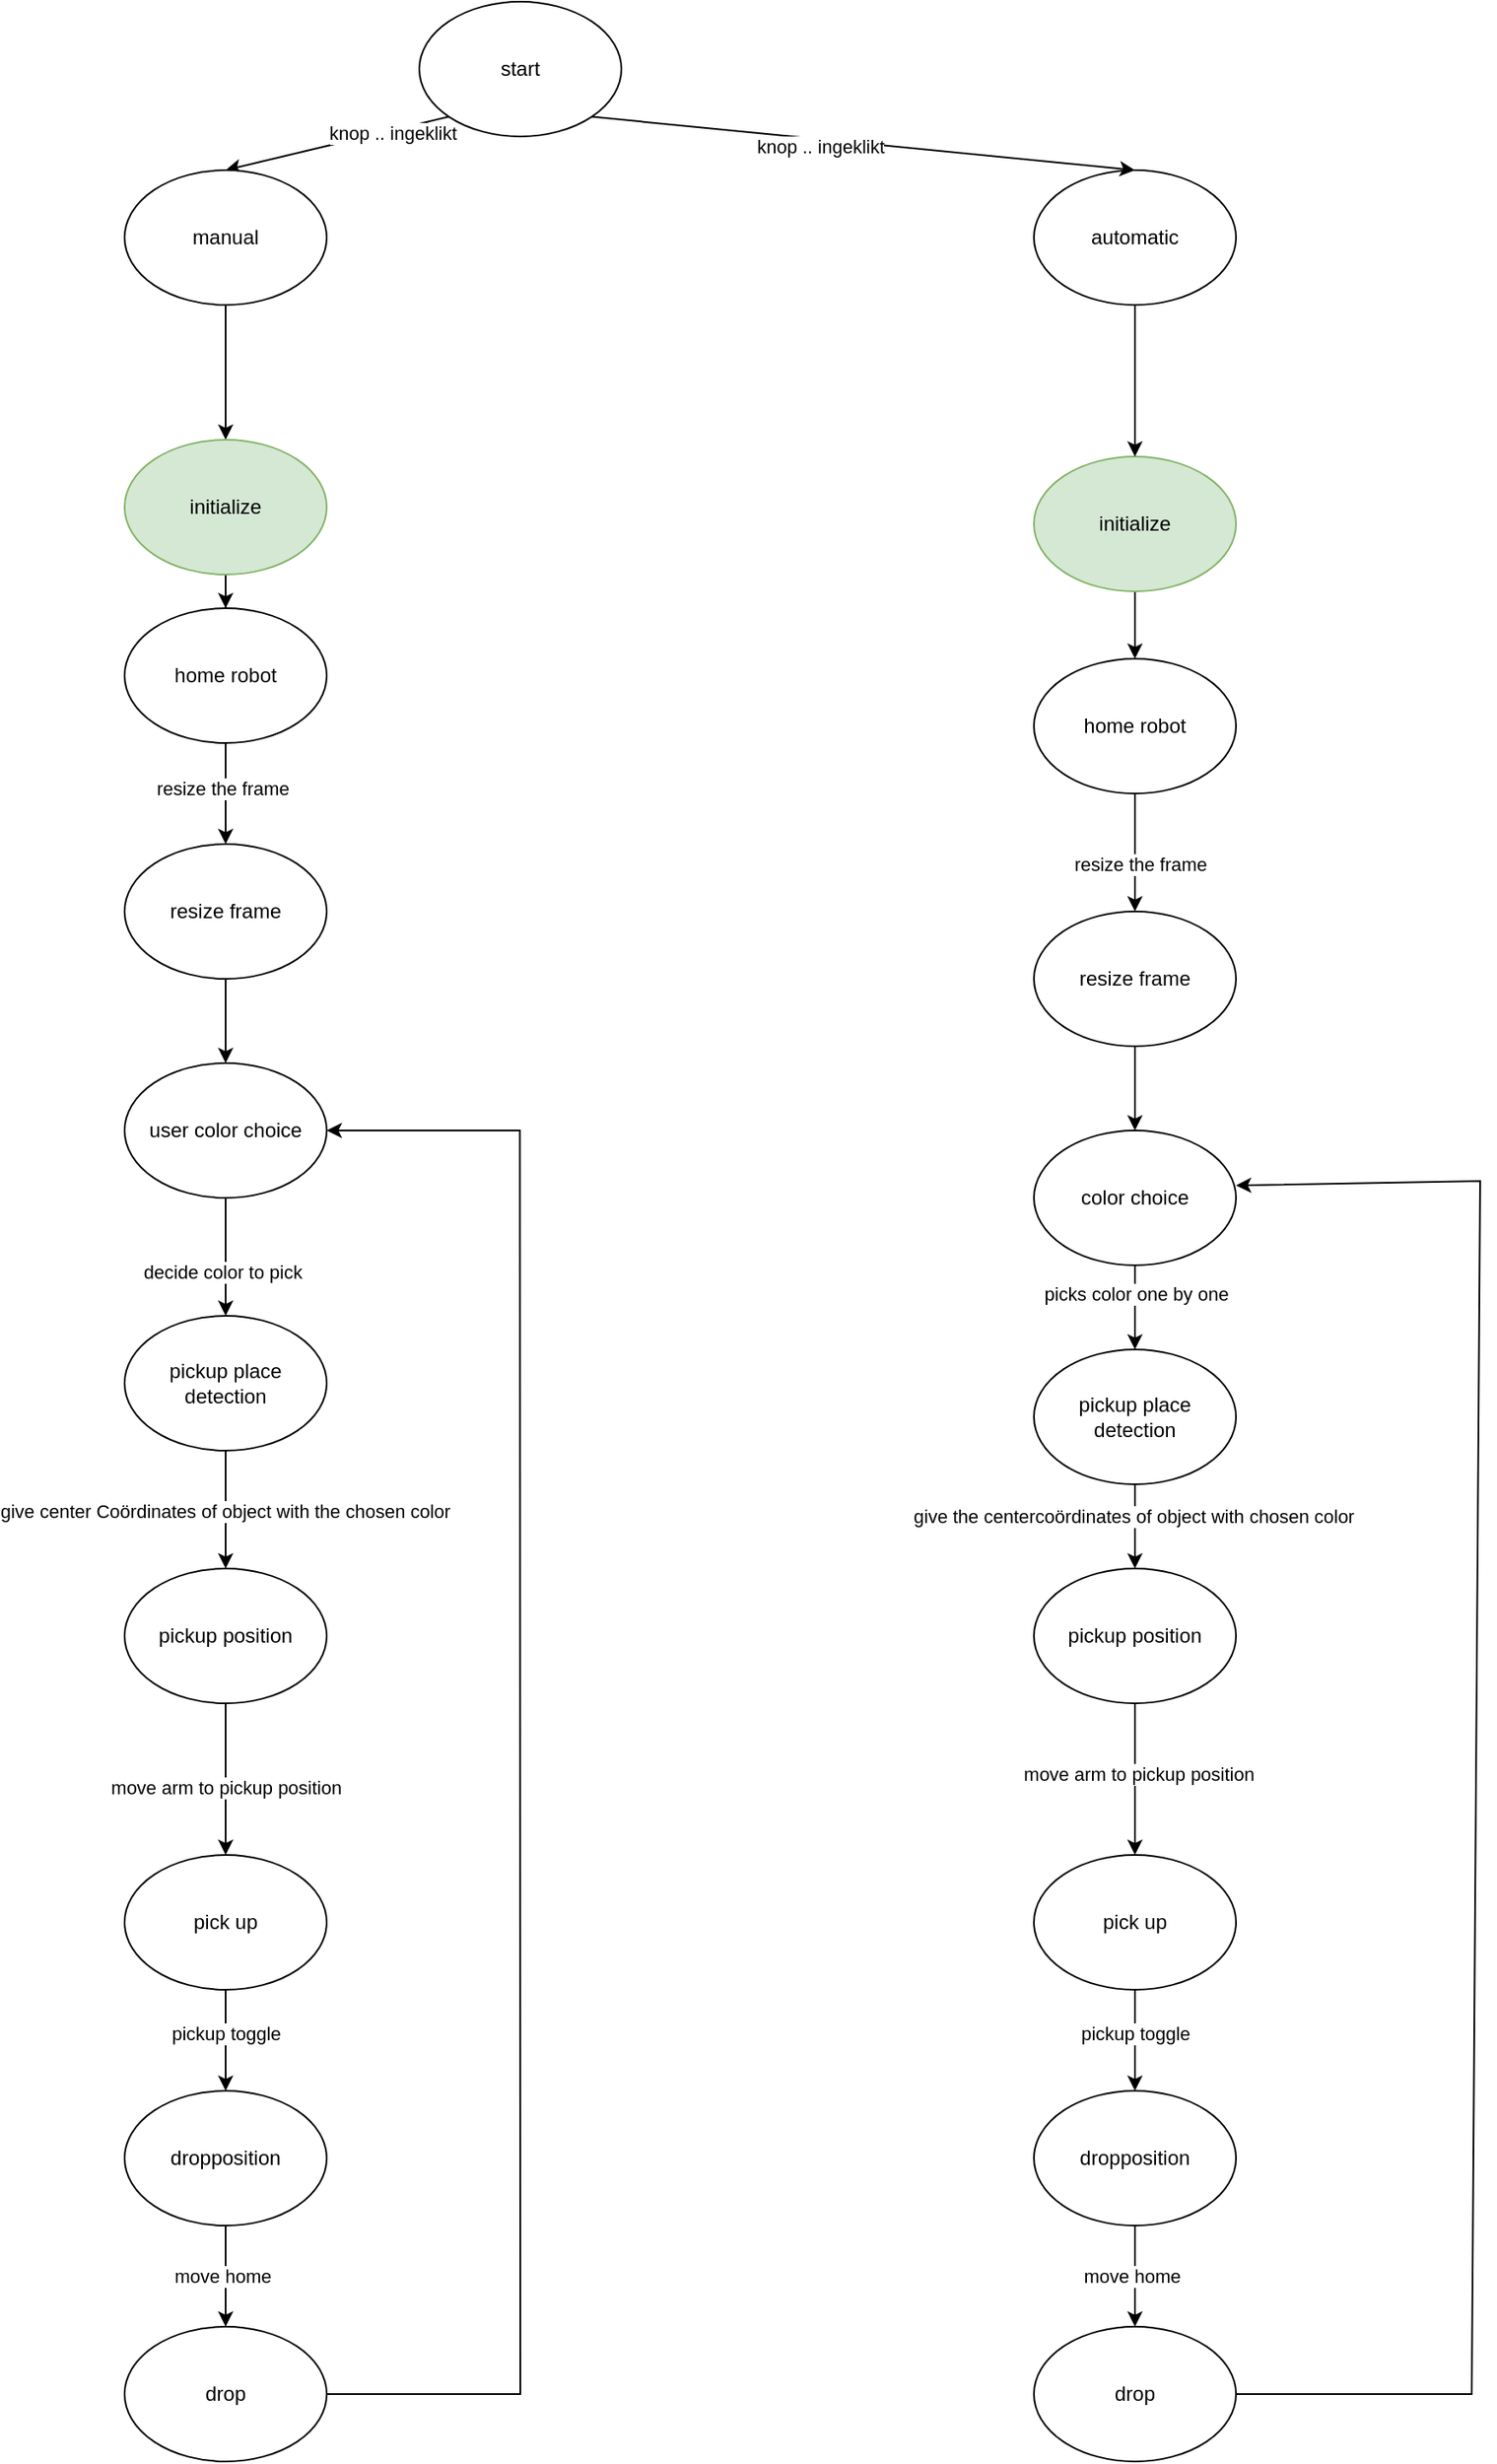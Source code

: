 <mxfile version="22.0.3" type="device">
  <diagram id="QGZ9qkBQXiq8oFRHzcYZ" name="Page-1">
    <mxGraphModel dx="1206" dy="1909" grid="1" gridSize="10" guides="1" tooltips="1" connect="1" arrows="1" fold="1" page="1" pageScale="1" pageWidth="850" pageHeight="1100" math="0" shadow="0">
      <root>
        <mxCell id="0" />
        <mxCell id="1" parent="0" />
        <mxCell id="dqPGrN33h6YWLL4-NXQ6-1" value="pickup position" style="ellipse;whiteSpace=wrap;html=1;" parent="1" vertex="1">
          <mxGeometry x="730" y="810" width="120" height="80" as="geometry" />
        </mxCell>
        <mxCell id="dqPGrN33h6YWLL4-NXQ6-2" value="" style="endArrow=classic;html=1;rounded=0;exitX=0.5;exitY=1;exitDx=0;exitDy=0;entryX=0.5;entryY=0;entryDx=0;entryDy=0;" parent="1" source="dqPGrN33h6YWLL4-NXQ6-1" target="dqPGrN33h6YWLL4-NXQ6-3" edge="1">
          <mxGeometry width="50" height="50" relative="1" as="geometry">
            <mxPoint x="805" y="880" as="sourcePoint" />
            <mxPoint x="745" y="830" as="targetPoint" />
          </mxGeometry>
        </mxCell>
        <mxCell id="dqPGrN33h6YWLL4-NXQ6-10" value="move arm to pickup position" style="edgeLabel;html=1;align=center;verticalAlign=middle;resizable=0;points=[];" parent="dqPGrN33h6YWLL4-NXQ6-2" vertex="1" connectable="0">
          <mxGeometry x="-0.07" y="2" relative="1" as="geometry">
            <mxPoint as="offset" />
          </mxGeometry>
        </mxCell>
        <mxCell id="dqPGrN33h6YWLL4-NXQ6-3" value="pick up" style="ellipse;whiteSpace=wrap;html=1;" parent="1" vertex="1">
          <mxGeometry x="730" y="980" width="120" height="80" as="geometry" />
        </mxCell>
        <mxCell id="dqPGrN33h6YWLL4-NXQ6-5" value="dropposition" style="ellipse;whiteSpace=wrap;html=1;" parent="1" vertex="1">
          <mxGeometry x="730" y="1120" width="120" height="80" as="geometry" />
        </mxCell>
        <mxCell id="dqPGrN33h6YWLL4-NXQ6-6" value="drop" style="ellipse;whiteSpace=wrap;html=1;" parent="1" vertex="1">
          <mxGeometry x="730" y="1260" width="120" height="80" as="geometry" />
        </mxCell>
        <mxCell id="jYfBmYPGDB_5rIrDpXSR-55" value="" style="edgeStyle=orthogonalEdgeStyle;rounded=0;orthogonalLoop=1;jettySize=auto;html=1;" edge="1" parent="1" source="dqPGrN33h6YWLL4-NXQ6-7" target="jYfBmYPGDB_5rIrDpXSR-54">
          <mxGeometry relative="1" as="geometry" />
        </mxCell>
        <mxCell id="dqPGrN33h6YWLL4-NXQ6-7" value="initialize" style="ellipse;whiteSpace=wrap;html=1;fillColor=#d5e8d4;strokeColor=#82b366;" parent="1" vertex="1">
          <mxGeometry x="730" y="150" width="120" height="80" as="geometry" />
        </mxCell>
        <mxCell id="dqPGrN33h6YWLL4-NXQ6-11" value="" style="endArrow=classic;html=1;rounded=0;exitX=0.5;exitY=1;exitDx=0;exitDy=0;" parent="1" source="dqPGrN33h6YWLL4-NXQ6-3" target="dqPGrN33h6YWLL4-NXQ6-5" edge="1">
          <mxGeometry width="50" height="50" relative="1" as="geometry">
            <mxPoint x="655" y="1140" as="sourcePoint" />
            <mxPoint x="705" y="1090" as="targetPoint" />
          </mxGeometry>
        </mxCell>
        <mxCell id="dqPGrN33h6YWLL4-NXQ6-12" value="pickup toggle" style="edgeLabel;html=1;align=center;verticalAlign=middle;resizable=0;points=[];" parent="dqPGrN33h6YWLL4-NXQ6-11" vertex="1" connectable="0">
          <mxGeometry x="-0.144" relative="1" as="geometry">
            <mxPoint as="offset" />
          </mxGeometry>
        </mxCell>
        <mxCell id="dqPGrN33h6YWLL4-NXQ6-13" value="" style="endArrow=classic;html=1;rounded=0;entryX=0.5;entryY=0;entryDx=0;entryDy=0;exitX=0.5;exitY=1;exitDx=0;exitDy=0;" parent="1" source="dqPGrN33h6YWLL4-NXQ6-5" target="dqPGrN33h6YWLL4-NXQ6-6" edge="1">
          <mxGeometry width="50" height="50" relative="1" as="geometry">
            <mxPoint x="790" y="1210" as="sourcePoint" />
            <mxPoint x="695" y="1230" as="targetPoint" />
          </mxGeometry>
        </mxCell>
        <mxCell id="dqPGrN33h6YWLL4-NXQ6-14" value="move home" style="edgeLabel;html=1;align=center;verticalAlign=middle;resizable=0;points=[];" parent="dqPGrN33h6YWLL4-NXQ6-13" vertex="1" connectable="0">
          <mxGeometry x="-0.024" y="-2" relative="1" as="geometry">
            <mxPoint as="offset" />
          </mxGeometry>
        </mxCell>
        <mxCell id="dqPGrN33h6YWLL4-NXQ6-15" value="" style="endArrow=classic;html=1;rounded=0;exitX=1;exitY=0.5;exitDx=0;exitDy=0;entryX=1;entryY=0.408;entryDx=0;entryDy=0;entryPerimeter=0;" parent="1" source="dqPGrN33h6YWLL4-NXQ6-6" target="jYfBmYPGDB_5rIrDpXSR-48" edge="1">
          <mxGeometry width="50" height="50" relative="1" as="geometry">
            <mxPoint x="945" y="810" as="sourcePoint" />
            <mxPoint x="995" y="760" as="targetPoint" />
            <Array as="points">
              <mxPoint x="990" y="1300" />
              <mxPoint x="995" y="580" />
            </Array>
          </mxGeometry>
        </mxCell>
        <mxCell id="jYfBmYPGDB_5rIrDpXSR-2" value="start" style="ellipse;whiteSpace=wrap;html=1;" vertex="1" parent="1">
          <mxGeometry x="365" y="-120" width="120" height="80" as="geometry" />
        </mxCell>
        <mxCell id="jYfBmYPGDB_5rIrDpXSR-3" value="" style="endArrow=classic;html=1;rounded=0;exitX=0;exitY=1;exitDx=0;exitDy=0;entryX=0.5;entryY=0;entryDx=0;entryDy=0;" edge="1" parent="1" source="jYfBmYPGDB_5rIrDpXSR-2" target="jYfBmYPGDB_5rIrDpXSR-4">
          <mxGeometry width="50" height="50" relative="1" as="geometry">
            <mxPoint x="240" y="40" as="sourcePoint" />
            <mxPoint x="280" y="-30" as="targetPoint" />
          </mxGeometry>
        </mxCell>
        <mxCell id="jYfBmYPGDB_5rIrDpXSR-8" value="knop .. ingeklikt" style="edgeLabel;html=1;align=center;verticalAlign=middle;resizable=0;points=[];" vertex="1" connectable="0" parent="jYfBmYPGDB_5rIrDpXSR-3">
          <mxGeometry x="-0.484" y="1" relative="1" as="geometry">
            <mxPoint as="offset" />
          </mxGeometry>
        </mxCell>
        <mxCell id="jYfBmYPGDB_5rIrDpXSR-24" value="" style="edgeStyle=orthogonalEdgeStyle;rounded=0;orthogonalLoop=1;jettySize=auto;html=1;" edge="1" parent="1" source="jYfBmYPGDB_5rIrDpXSR-4" target="jYfBmYPGDB_5rIrDpXSR-15">
          <mxGeometry relative="1" as="geometry" />
        </mxCell>
        <mxCell id="jYfBmYPGDB_5rIrDpXSR-4" value="manual" style="ellipse;whiteSpace=wrap;html=1;" vertex="1" parent="1">
          <mxGeometry x="190" y="-20" width="120" height="80" as="geometry" />
        </mxCell>
        <mxCell id="jYfBmYPGDB_5rIrDpXSR-25" value="" style="edgeStyle=orthogonalEdgeStyle;rounded=0;orthogonalLoop=1;jettySize=auto;html=1;" edge="1" parent="1" source="jYfBmYPGDB_5rIrDpXSR-5" target="dqPGrN33h6YWLL4-NXQ6-7">
          <mxGeometry relative="1" as="geometry" />
        </mxCell>
        <mxCell id="jYfBmYPGDB_5rIrDpXSR-5" value="automatic" style="ellipse;whiteSpace=wrap;html=1;" vertex="1" parent="1">
          <mxGeometry x="730" y="-20" width="120" height="80" as="geometry" />
        </mxCell>
        <mxCell id="jYfBmYPGDB_5rIrDpXSR-6" value="" style="endArrow=classic;html=1;rounded=0;exitX=1;exitY=1;exitDx=0;exitDy=0;entryX=0.5;entryY=0;entryDx=0;entryDy=0;" edge="1" parent="1" source="jYfBmYPGDB_5rIrDpXSR-2" target="jYfBmYPGDB_5rIrDpXSR-5">
          <mxGeometry width="50" height="50" relative="1" as="geometry">
            <mxPoint x="560" y="-50" as="sourcePoint" />
            <mxPoint x="610" y="-100" as="targetPoint" />
          </mxGeometry>
        </mxCell>
        <mxCell id="jYfBmYPGDB_5rIrDpXSR-7" value="knop .. ingeklikt" style="edgeLabel;html=1;align=center;verticalAlign=middle;resizable=0;points=[];" vertex="1" connectable="0" parent="jYfBmYPGDB_5rIrDpXSR-6">
          <mxGeometry x="-0.157" y="-4" relative="1" as="geometry">
            <mxPoint as="offset" />
          </mxGeometry>
        </mxCell>
        <mxCell id="jYfBmYPGDB_5rIrDpXSR-9" value="pickup position" style="ellipse;whiteSpace=wrap;html=1;" vertex="1" parent="1">
          <mxGeometry x="190" y="810" width="120" height="80" as="geometry" />
        </mxCell>
        <mxCell id="jYfBmYPGDB_5rIrDpXSR-10" value="" style="endArrow=classic;html=1;rounded=0;exitX=0.5;exitY=1;exitDx=0;exitDy=0;entryX=0.5;entryY=0;entryDx=0;entryDy=0;" edge="1" parent="1" source="jYfBmYPGDB_5rIrDpXSR-9" target="jYfBmYPGDB_5rIrDpXSR-12">
          <mxGeometry width="50" height="50" relative="1" as="geometry">
            <mxPoint x="265" y="880" as="sourcePoint" />
            <mxPoint x="205" y="830" as="targetPoint" />
          </mxGeometry>
        </mxCell>
        <mxCell id="jYfBmYPGDB_5rIrDpXSR-11" value="move arm to pickup position" style="edgeLabel;html=1;align=center;verticalAlign=middle;resizable=0;points=[];" vertex="1" connectable="0" parent="jYfBmYPGDB_5rIrDpXSR-10">
          <mxGeometry x="-0.07" y="2" relative="1" as="geometry">
            <mxPoint x="-2" y="8" as="offset" />
          </mxGeometry>
        </mxCell>
        <mxCell id="jYfBmYPGDB_5rIrDpXSR-12" value="pick up" style="ellipse;whiteSpace=wrap;html=1;" vertex="1" parent="1">
          <mxGeometry x="190" y="980" width="120" height="80" as="geometry" />
        </mxCell>
        <mxCell id="jYfBmYPGDB_5rIrDpXSR-13" value="dropposition" style="ellipse;whiteSpace=wrap;html=1;" vertex="1" parent="1">
          <mxGeometry x="190" y="1120" width="120" height="80" as="geometry" />
        </mxCell>
        <mxCell id="jYfBmYPGDB_5rIrDpXSR-14" value="drop" style="ellipse;whiteSpace=wrap;html=1;" vertex="1" parent="1">
          <mxGeometry x="190" y="1260" width="120" height="80" as="geometry" />
        </mxCell>
        <mxCell id="jYfBmYPGDB_5rIrDpXSR-28" value="" style="edgeStyle=orthogonalEdgeStyle;rounded=0;orthogonalLoop=1;jettySize=auto;html=1;" edge="1" parent="1" source="jYfBmYPGDB_5rIrDpXSR-15" target="jYfBmYPGDB_5rIrDpXSR-27">
          <mxGeometry relative="1" as="geometry" />
        </mxCell>
        <mxCell id="jYfBmYPGDB_5rIrDpXSR-15" value="initialize" style="ellipse;whiteSpace=wrap;html=1;fillColor=#d5e8d4;strokeColor=#82b366;" vertex="1" parent="1">
          <mxGeometry x="190" y="140" width="120" height="80" as="geometry" />
        </mxCell>
        <mxCell id="jYfBmYPGDB_5rIrDpXSR-18" value="" style="endArrow=classic;html=1;rounded=0;exitX=0.5;exitY=1;exitDx=0;exitDy=0;" edge="1" parent="1" source="jYfBmYPGDB_5rIrDpXSR-12" target="jYfBmYPGDB_5rIrDpXSR-13">
          <mxGeometry width="50" height="50" relative="1" as="geometry">
            <mxPoint x="115.0" y="1140" as="sourcePoint" />
            <mxPoint x="165" y="1090" as="targetPoint" />
          </mxGeometry>
        </mxCell>
        <mxCell id="jYfBmYPGDB_5rIrDpXSR-19" value="pickup toggle" style="edgeLabel;html=1;align=center;verticalAlign=middle;resizable=0;points=[];" vertex="1" connectable="0" parent="jYfBmYPGDB_5rIrDpXSR-18">
          <mxGeometry x="-0.144" relative="1" as="geometry">
            <mxPoint as="offset" />
          </mxGeometry>
        </mxCell>
        <mxCell id="jYfBmYPGDB_5rIrDpXSR-20" value="" style="endArrow=classic;html=1;rounded=0;entryX=0.5;entryY=0;entryDx=0;entryDy=0;exitX=0.5;exitY=1;exitDx=0;exitDy=0;" edge="1" parent="1" source="jYfBmYPGDB_5rIrDpXSR-13" target="jYfBmYPGDB_5rIrDpXSR-14">
          <mxGeometry width="50" height="50" relative="1" as="geometry">
            <mxPoint x="250.0" y="1210" as="sourcePoint" />
            <mxPoint x="155" y="1230" as="targetPoint" />
          </mxGeometry>
        </mxCell>
        <mxCell id="jYfBmYPGDB_5rIrDpXSR-21" value="move home" style="edgeLabel;html=1;align=center;verticalAlign=middle;resizable=0;points=[];" vertex="1" connectable="0" parent="jYfBmYPGDB_5rIrDpXSR-20">
          <mxGeometry x="-0.024" y="-2" relative="1" as="geometry">
            <mxPoint as="offset" />
          </mxGeometry>
        </mxCell>
        <mxCell id="jYfBmYPGDB_5rIrDpXSR-22" value="" style="endArrow=classic;html=1;rounded=0;exitX=1;exitY=0.5;exitDx=0;exitDy=0;entryX=1;entryY=0.5;entryDx=0;entryDy=0;" edge="1" parent="1" source="jYfBmYPGDB_5rIrDpXSR-14" target="jYfBmYPGDB_5rIrDpXSR-35">
          <mxGeometry width="50" height="50" relative="1" as="geometry">
            <mxPoint x="379.73" y="800" as="sourcePoint" />
            <mxPoint x="429.73" y="750" as="targetPoint" />
            <Array as="points">
              <mxPoint x="425" y="1300" />
              <mxPoint x="424.73" y="550" />
            </Array>
          </mxGeometry>
        </mxCell>
        <mxCell id="jYfBmYPGDB_5rIrDpXSR-27" value="home robot" style="ellipse;whiteSpace=wrap;html=1;" vertex="1" parent="1">
          <mxGeometry x="190" y="240" width="120" height="80" as="geometry" />
        </mxCell>
        <mxCell id="jYfBmYPGDB_5rIrDpXSR-29" value="resize frame" style="ellipse;whiteSpace=wrap;html=1;" vertex="1" parent="1">
          <mxGeometry x="190" y="380" width="120" height="80" as="geometry" />
        </mxCell>
        <mxCell id="jYfBmYPGDB_5rIrDpXSR-30" value="" style="endArrow=classic;html=1;rounded=0;exitX=0.5;exitY=1;exitDx=0;exitDy=0;entryX=0.5;entryY=0;entryDx=0;entryDy=0;" edge="1" parent="1" source="jYfBmYPGDB_5rIrDpXSR-27" target="jYfBmYPGDB_5rIrDpXSR-29">
          <mxGeometry width="50" height="50" relative="1" as="geometry">
            <mxPoint x="50" y="290" as="sourcePoint" />
            <mxPoint x="100" y="240" as="targetPoint" />
          </mxGeometry>
        </mxCell>
        <mxCell id="jYfBmYPGDB_5rIrDpXSR-46" value="resize the frame" style="edgeLabel;html=1;align=center;verticalAlign=middle;resizable=0;points=[];" vertex="1" connectable="0" parent="jYfBmYPGDB_5rIrDpXSR-30">
          <mxGeometry x="-0.094" y="-2" relative="1" as="geometry">
            <mxPoint as="offset" />
          </mxGeometry>
        </mxCell>
        <mxCell id="jYfBmYPGDB_5rIrDpXSR-31" value="pickup place detection" style="ellipse;whiteSpace=wrap;html=1;" vertex="1" parent="1">
          <mxGeometry x="190" y="660" width="120" height="80" as="geometry" />
        </mxCell>
        <mxCell id="jYfBmYPGDB_5rIrDpXSR-35" value="user color choice" style="ellipse;whiteSpace=wrap;html=1;" vertex="1" parent="1">
          <mxGeometry x="190.0" y="510" width="120" height="80" as="geometry" />
        </mxCell>
        <mxCell id="jYfBmYPGDB_5rIrDpXSR-40" value="" style="endArrow=classic;html=1;rounded=0;exitX=0.5;exitY=1;exitDx=0;exitDy=0;entryX=0.5;entryY=0;entryDx=0;entryDy=0;" edge="1" parent="1" source="jYfBmYPGDB_5rIrDpXSR-29" target="jYfBmYPGDB_5rIrDpXSR-35">
          <mxGeometry width="50" height="50" relative="1" as="geometry">
            <mxPoint x="-15.27" y="370" as="sourcePoint" />
            <mxPoint x="34.73" y="320" as="targetPoint" />
          </mxGeometry>
        </mxCell>
        <mxCell id="jYfBmYPGDB_5rIrDpXSR-41" value="" style="endArrow=classic;html=1;rounded=0;exitX=0.5;exitY=1;exitDx=0;exitDy=0;entryX=0.5;entryY=0;entryDx=0;entryDy=0;" edge="1" parent="1" source="jYfBmYPGDB_5rIrDpXSR-35" target="jYfBmYPGDB_5rIrDpXSR-31">
          <mxGeometry width="50" height="50" relative="1" as="geometry">
            <mxPoint x="-35.27" y="500" as="sourcePoint" />
            <mxPoint x="249.73" y="660" as="targetPoint" />
          </mxGeometry>
        </mxCell>
        <mxCell id="jYfBmYPGDB_5rIrDpXSR-42" value="decide color to pick" style="edgeLabel;html=1;align=center;verticalAlign=middle;resizable=0;points=[];" vertex="1" connectable="0" parent="jYfBmYPGDB_5rIrDpXSR-41">
          <mxGeometry x="0.255" y="-2" relative="1" as="geometry">
            <mxPoint as="offset" />
          </mxGeometry>
        </mxCell>
        <mxCell id="jYfBmYPGDB_5rIrDpXSR-44" value="" style="endArrow=classic;html=1;rounded=0;exitX=0.5;exitY=1;exitDx=0;exitDy=0;entryX=0.5;entryY=0;entryDx=0;entryDy=0;" edge="1" parent="1" source="jYfBmYPGDB_5rIrDpXSR-31" target="jYfBmYPGDB_5rIrDpXSR-9">
          <mxGeometry width="50" height="50" relative="1" as="geometry">
            <mxPoint x="270" y="810" as="sourcePoint" />
            <mxPoint x="320" y="760" as="targetPoint" />
          </mxGeometry>
        </mxCell>
        <mxCell id="jYfBmYPGDB_5rIrDpXSR-45" value="give center Coördinates of object with the chosen color&amp;nbsp;" style="edgeLabel;html=1;align=center;verticalAlign=middle;resizable=0;points=[];" vertex="1" connectable="0" parent="jYfBmYPGDB_5rIrDpXSR-44">
          <mxGeometry x="0.019" y="1" relative="1" as="geometry">
            <mxPoint as="offset" />
          </mxGeometry>
        </mxCell>
        <mxCell id="jYfBmYPGDB_5rIrDpXSR-48" value="color choice" style="ellipse;whiteSpace=wrap;html=1;" vertex="1" parent="1">
          <mxGeometry x="730" y="550" width="120" height="80" as="geometry" />
        </mxCell>
        <mxCell id="jYfBmYPGDB_5rIrDpXSR-50" value="" style="edgeStyle=orthogonalEdgeStyle;rounded=0;orthogonalLoop=1;jettySize=auto;html=1;" edge="1" parent="1" source="jYfBmYPGDB_5rIrDpXSR-49" target="dqPGrN33h6YWLL4-NXQ6-1">
          <mxGeometry relative="1" as="geometry" />
        </mxCell>
        <mxCell id="jYfBmYPGDB_5rIrDpXSR-51" value="give the centercoördinates of object with chosen color" style="edgeLabel;html=1;align=center;verticalAlign=middle;resizable=0;points=[];" vertex="1" connectable="0" parent="jYfBmYPGDB_5rIrDpXSR-50">
          <mxGeometry x="-0.253" y="-1" relative="1" as="geometry">
            <mxPoint as="offset" />
          </mxGeometry>
        </mxCell>
        <mxCell id="jYfBmYPGDB_5rIrDpXSR-49" value="pickup place detection" style="ellipse;whiteSpace=wrap;html=1;" vertex="1" parent="1">
          <mxGeometry x="730" y="680" width="120" height="80" as="geometry" />
        </mxCell>
        <mxCell id="jYfBmYPGDB_5rIrDpXSR-52" value="" style="endArrow=classic;html=1;rounded=0;entryX=0.5;entryY=0;entryDx=0;entryDy=0;exitX=0.5;exitY=1;exitDx=0;exitDy=0;" edge="1" parent="1" source="jYfBmYPGDB_5rIrDpXSR-48" target="jYfBmYPGDB_5rIrDpXSR-49">
          <mxGeometry width="50" height="50" relative="1" as="geometry">
            <mxPoint x="630" y="460" as="sourcePoint" />
            <mxPoint x="680" y="410" as="targetPoint" />
          </mxGeometry>
        </mxCell>
        <mxCell id="jYfBmYPGDB_5rIrDpXSR-53" value="picks color one by one&amp;nbsp;" style="edgeLabel;html=1;align=center;verticalAlign=middle;resizable=0;points=[];" vertex="1" connectable="0" parent="jYfBmYPGDB_5rIrDpXSR-52">
          <mxGeometry x="-0.327" y="2" relative="1" as="geometry">
            <mxPoint as="offset" />
          </mxGeometry>
        </mxCell>
        <mxCell id="jYfBmYPGDB_5rIrDpXSR-54" value="home robot" style="ellipse;whiteSpace=wrap;html=1;" vertex="1" parent="1">
          <mxGeometry x="730" y="270" width="120" height="80" as="geometry" />
        </mxCell>
        <mxCell id="jYfBmYPGDB_5rIrDpXSR-56" value="" style="endArrow=classic;html=1;rounded=0;exitX=0.5;exitY=1;exitDx=0;exitDy=0;entryX=0.5;entryY=0;entryDx=0;entryDy=0;" edge="1" parent="1" source="jYfBmYPGDB_5rIrDpXSR-54" target="jYfBmYPGDB_5rIrDpXSR-57">
          <mxGeometry width="50" height="50" relative="1" as="geometry">
            <mxPoint x="630" y="280" as="sourcePoint" />
            <mxPoint x="680" y="230" as="targetPoint" />
          </mxGeometry>
        </mxCell>
        <mxCell id="jYfBmYPGDB_5rIrDpXSR-59" value="resize the frame" style="edgeLabel;html=1;align=center;verticalAlign=middle;resizable=0;points=[];" vertex="1" connectable="0" parent="jYfBmYPGDB_5rIrDpXSR-56">
          <mxGeometry x="0.182" y="3" relative="1" as="geometry">
            <mxPoint as="offset" />
          </mxGeometry>
        </mxCell>
        <mxCell id="jYfBmYPGDB_5rIrDpXSR-58" value="" style="edgeStyle=orthogonalEdgeStyle;rounded=0;orthogonalLoop=1;jettySize=auto;html=1;" edge="1" parent="1" source="jYfBmYPGDB_5rIrDpXSR-57" target="jYfBmYPGDB_5rIrDpXSR-48">
          <mxGeometry relative="1" as="geometry" />
        </mxCell>
        <mxCell id="jYfBmYPGDB_5rIrDpXSR-57" value="resize frame" style="ellipse;whiteSpace=wrap;html=1;" vertex="1" parent="1">
          <mxGeometry x="730" y="420" width="120" height="80" as="geometry" />
        </mxCell>
      </root>
    </mxGraphModel>
  </diagram>
</mxfile>

